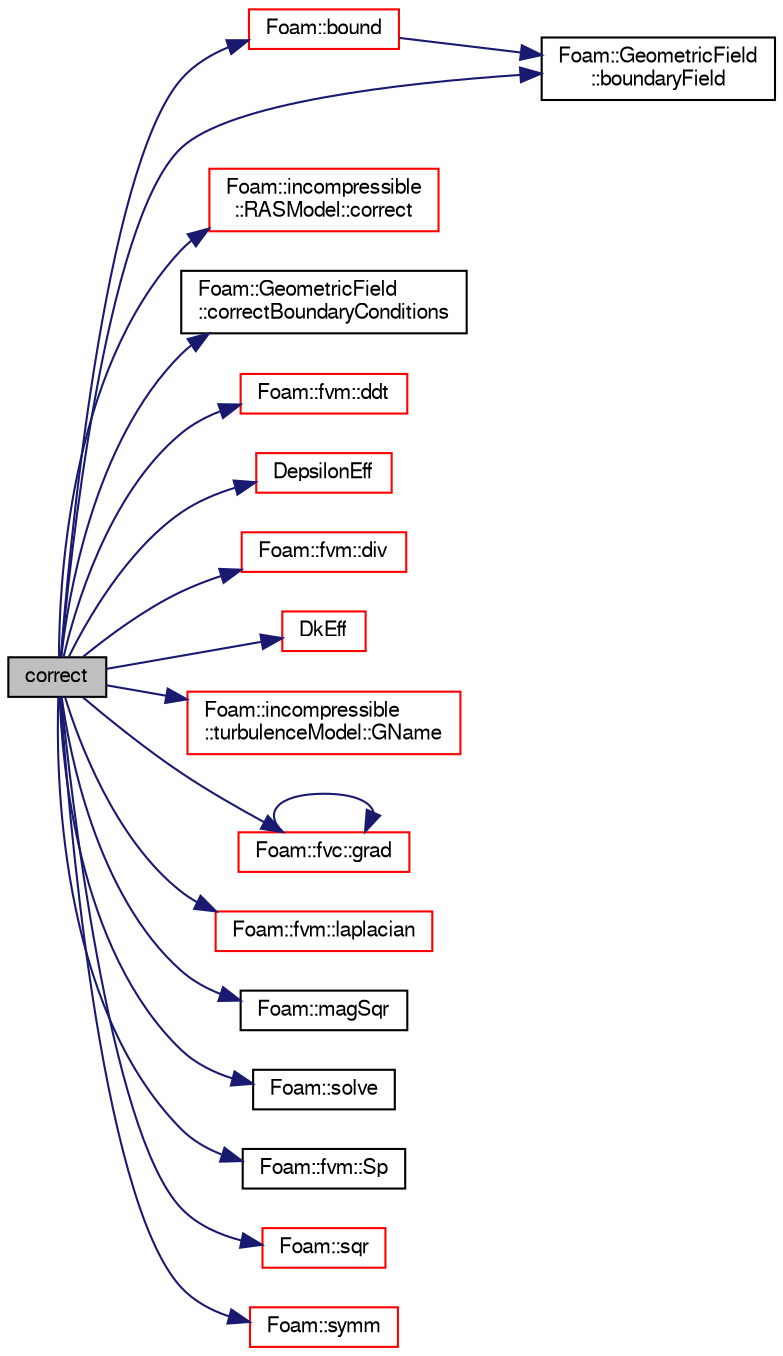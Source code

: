 digraph "correct"
{
  bgcolor="transparent";
  edge [fontname="FreeSans",fontsize="10",labelfontname="FreeSans",labelfontsize="10"];
  node [fontname="FreeSans",fontsize="10",shape=record];
  rankdir="LR";
  Node2748 [label="correct",height=0.2,width=0.4,color="black", fillcolor="grey75", style="filled", fontcolor="black"];
  Node2748 -> Node2749 [color="midnightblue",fontsize="10",style="solid",fontname="FreeSans"];
  Node2749 [label="Foam::bound",height=0.2,width=0.4,color="red",URL="$a21124.html#a334b2a2d0ce7997d360f7a018174a077",tooltip="Bound the given scalar field if it has gone unbounded. "];
  Node2749 -> Node2751 [color="midnightblue",fontsize="10",style="solid",fontname="FreeSans"];
  Node2751 [label="Foam::GeometricField\l::boundaryField",height=0.2,width=0.4,color="black",URL="$a22434.html#a3c6c1a789b48ea0c5e8bff64f9c14f2d",tooltip="Return reference to GeometricBoundaryField. "];
  Node2748 -> Node2751 [color="midnightblue",fontsize="10",style="solid",fontname="FreeSans"];
  Node2748 -> Node3063 [color="midnightblue",fontsize="10",style="solid",fontname="FreeSans"];
  Node3063 [label="Foam::incompressible\l::RASModel::correct",height=0.2,width=0.4,color="red",URL="$a31074.html#a3ae44b28050c3aa494c1d8e18cf618c1",tooltip="Solve the turbulence equations and correct the turbulence viscosity. "];
  Node2748 -> Node2752 [color="midnightblue",fontsize="10",style="solid",fontname="FreeSans"];
  Node2752 [label="Foam::GeometricField\l::correctBoundaryConditions",height=0.2,width=0.4,color="black",URL="$a22434.html#acaf6878ef900e593c4b20812f1b567d6",tooltip="Correct boundary field. "];
  Node2748 -> Node3109 [color="midnightblue",fontsize="10",style="solid",fontname="FreeSans"];
  Node3109 [label="Foam::fvm::ddt",height=0.2,width=0.4,color="red",URL="$a21135.html#a2d88eca98ab69b84af7ddb96e35f5a44"];
  Node2748 -> Node3110 [color="midnightblue",fontsize="10",style="solid",fontname="FreeSans"];
  Node3110 [label="DepsilonEff",height=0.2,width=0.4,color="red",URL="$a31018.html#aaeb98c07acb7524ea98bf458352bc85a",tooltip="Return the effective diffusivity for epsilon. "];
  Node2748 -> Node3122 [color="midnightblue",fontsize="10",style="solid",fontname="FreeSans"];
  Node3122 [label="Foam::fvm::div",height=0.2,width=0.4,color="red",URL="$a21135.html#a058dd4757c11ae656c8d576632b33d25"];
  Node2748 -> Node3131 [color="midnightblue",fontsize="10",style="solid",fontname="FreeSans"];
  Node3131 [label="DkEff",height=0.2,width=0.4,color="red",URL="$a31018.html#a1faa4b448524c4de622637dc51aa4a30",tooltip="Return the effective diffusivity for k. "];
  Node2748 -> Node3132 [color="midnightblue",fontsize="10",style="solid",fontname="FreeSans"];
  Node3132 [label="Foam::incompressible\l::turbulenceModel::GName",height=0.2,width=0.4,color="red",URL="$a31102.html#a530c14556551704a03baa28ac70a78a0",tooltip="Helper function to return the nam eof the turbulence G field. "];
  Node2748 -> Node3133 [color="midnightblue",fontsize="10",style="solid",fontname="FreeSans"];
  Node3133 [label="Foam::fvc::grad",height=0.2,width=0.4,color="red",URL="$a21134.html#a7c00ec90ecc15ed3005255e42c52827a"];
  Node3133 -> Node3133 [color="midnightblue",fontsize="10",style="solid",fontname="FreeSans"];
  Node2748 -> Node3135 [color="midnightblue",fontsize="10",style="solid",fontname="FreeSans"];
  Node3135 [label="Foam::fvm::laplacian",height=0.2,width=0.4,color="red",URL="$a21135.html#a05679b154654e47e9f1e2fbd2bc0bae0"];
  Node2748 -> Node3136 [color="midnightblue",fontsize="10",style="solid",fontname="FreeSans"];
  Node3136 [label="Foam::magSqr",height=0.2,width=0.4,color="black",URL="$a21124.html#ae6fff2c6981e6d9618aa5038e69def6e"];
  Node2748 -> Node3137 [color="midnightblue",fontsize="10",style="solid",fontname="FreeSans"];
  Node3137 [label="Foam::solve",height=0.2,width=0.4,color="black",URL="$a21124.html#a745114a2fef57ff2df3946017d4dec34",tooltip="Solve returning the solution statistics given convergence tolerance. "];
  Node2748 -> Node3138 [color="midnightblue",fontsize="10",style="solid",fontname="FreeSans"];
  Node3138 [label="Foam::fvm::Sp",height=0.2,width=0.4,color="black",URL="$a21135.html#a67e0938495ebeac7ad57361957720554"];
  Node2748 -> Node3139 [color="midnightblue",fontsize="10",style="solid",fontname="FreeSans"];
  Node3139 [label="Foam::sqr",height=0.2,width=0.4,color="red",URL="$a21124.html#a277dc11c581d53826ab5090b08f3b17b"];
  Node2748 -> Node3140 [color="midnightblue",fontsize="10",style="solid",fontname="FreeSans"];
  Node3140 [label="Foam::symm",height=0.2,width=0.4,color="red",URL="$a21124.html#a112755faabb5ff081d7a25a936a1d3c4"];
}
